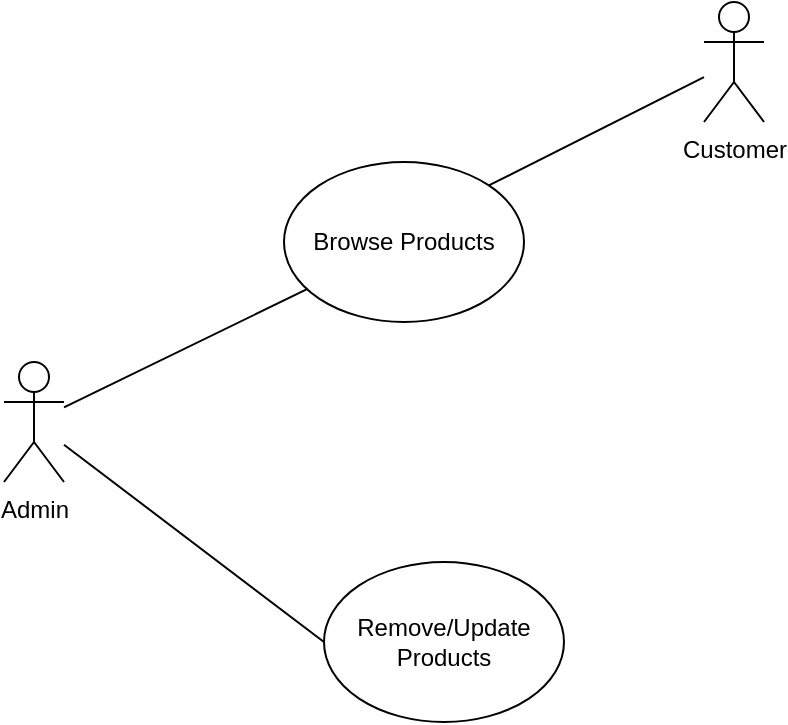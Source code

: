 <mxfile version="16.5.6" type="github">
  <diagram id="yfv7VUzCt2UzwEjTqQSv" name="Page-1">
    <mxGraphModel dx="460" dy="784" grid="1" gridSize="10" guides="1" tooltips="1" connect="1" arrows="1" fold="1" page="1" pageScale="1" pageWidth="850" pageHeight="1100" math="0" shadow="0">
      <root>
        <mxCell id="0" />
        <mxCell id="1" parent="0" />
        <mxCell id="sBM6YlFTPOiu_uu4nSc2-9" style="rounded=0;orthogonalLoop=1;jettySize=auto;html=1;endArrow=none;endFill=0;" parent="1" source="sBM6YlFTPOiu_uu4nSc2-1" target="sBM6YlFTPOiu_uu4nSc2-2" edge="1">
          <mxGeometry relative="1" as="geometry" />
        </mxCell>
        <mxCell id="Oo39pvtyWeNE34Kcrwdv-4" style="edgeStyle=none;rounded=0;orthogonalLoop=1;jettySize=auto;html=1;entryX=0;entryY=0.5;entryDx=0;entryDy=0;endArrow=none;endFill=0;" edge="1" parent="1" source="sBM6YlFTPOiu_uu4nSc2-1" target="Oo39pvtyWeNE34Kcrwdv-3">
          <mxGeometry relative="1" as="geometry" />
        </mxCell>
        <mxCell id="sBM6YlFTPOiu_uu4nSc2-1" value="Admin&lt;br&gt;" style="shape=umlActor;verticalLabelPosition=bottom;verticalAlign=top;html=1;outlineConnect=0;" parent="1" vertex="1">
          <mxGeometry x="50" y="220" width="30" height="60" as="geometry" />
        </mxCell>
        <mxCell id="sBM6YlFTPOiu_uu4nSc2-2" value="Browse Products" style="ellipse;whiteSpace=wrap;html=1;" parent="1" vertex="1">
          <mxGeometry x="190" y="120" width="120" height="80" as="geometry" />
        </mxCell>
        <mxCell id="Oo39pvtyWeNE34Kcrwdv-2" style="rounded=0;orthogonalLoop=1;jettySize=auto;html=1;entryX=1;entryY=0;entryDx=0;entryDy=0;endArrow=none;endFill=0;" edge="1" parent="1" source="Oo39pvtyWeNE34Kcrwdv-1" target="sBM6YlFTPOiu_uu4nSc2-2">
          <mxGeometry relative="1" as="geometry" />
        </mxCell>
        <mxCell id="Oo39pvtyWeNE34Kcrwdv-1" value="Customer&lt;br&gt;" style="shape=umlActor;verticalLabelPosition=bottom;verticalAlign=top;html=1;outlineConnect=0;" vertex="1" parent="1">
          <mxGeometry x="400" y="40" width="30" height="60" as="geometry" />
        </mxCell>
        <mxCell id="Oo39pvtyWeNE34Kcrwdv-3" value="Remove/Update Products" style="ellipse;whiteSpace=wrap;html=1;" vertex="1" parent="1">
          <mxGeometry x="210" y="320" width="120" height="80" as="geometry" />
        </mxCell>
      </root>
    </mxGraphModel>
  </diagram>
</mxfile>
